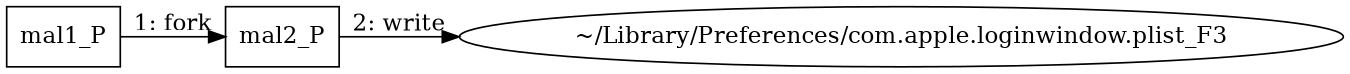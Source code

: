 digraph "T1547.007" {
rankdir="LR"
size="9"
fixedsize="false"
splines="true"
nodesep=0.3
ranksep=0
fontsize=10
overlap="scalexy"
engine= "neato"
	"mal1_P" [node_type=Process shape=box]
	"mal2_P" [node_type=Process shape=box]
	"~/Library/Preferences/com.apple.loginwindow.plist_F3" [node_type=File shape=ellipse]
	"mal1_P" -> "mal2_P" [label="1: fork"]
	"mal2_P" -> "~/Library/Preferences/com.apple.loginwindow.plist_F3" [label="2: write"]
}

